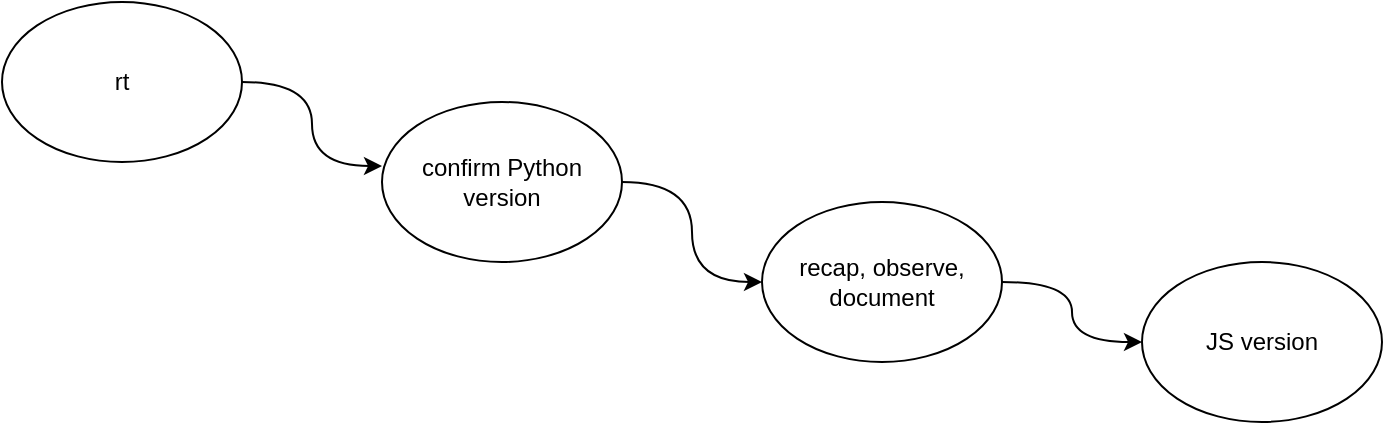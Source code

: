 <mxfile version="24.7.17" pages="2">
  <diagram name="rt" id="O7mYrDu618n3BfnBoB9S">
    <mxGraphModel dx="1100" dy="702" grid="1" gridSize="10" guides="1" tooltips="1" connect="1" arrows="1" fold="1" page="1" pageScale="1" pageWidth="1100" pageHeight="850" math="0" shadow="0">
      <root>
        <mxCell id="0" />
        <mxCell id="1" parent="0" />
        <mxCell id="AXu4ftmSUcKrBVO_GGe2-6" style="edgeStyle=orthogonalEdgeStyle;rounded=0;orthogonalLoop=1;jettySize=auto;html=1;exitX=1;exitY=0.5;exitDx=0;exitDy=0;entryX=0;entryY=0.5;entryDx=0;entryDy=0;curved=1;" edge="1" parent="1" source="AXu4ftmSUcKrBVO_GGe2-1" target="AXu4ftmSUcKrBVO_GGe2-2">
          <mxGeometry relative="1" as="geometry" />
        </mxCell>
        <mxCell id="AXu4ftmSUcKrBVO_GGe2-1" value="confirm Python version" style="ellipse;whiteSpace=wrap;html=1;" vertex="1" parent="1">
          <mxGeometry x="270" y="290" width="120" height="80" as="geometry" />
        </mxCell>
        <mxCell id="AXu4ftmSUcKrBVO_GGe2-7" style="edgeStyle=orthogonalEdgeStyle;shape=connector;curved=1;rounded=0;orthogonalLoop=1;jettySize=auto;html=1;exitX=1;exitY=0.5;exitDx=0;exitDy=0;entryX=0;entryY=0.5;entryDx=0;entryDy=0;strokeColor=default;align=center;verticalAlign=middle;fontFamily=Helvetica;fontSize=11;fontColor=default;labelBackgroundColor=default;endArrow=classic;" edge="1" parent="1" source="AXu4ftmSUcKrBVO_GGe2-2" target="AXu4ftmSUcKrBVO_GGe2-3">
          <mxGeometry relative="1" as="geometry" />
        </mxCell>
        <mxCell id="AXu4ftmSUcKrBVO_GGe2-2" value="recap, observe, document" style="ellipse;whiteSpace=wrap;html=1;" vertex="1" parent="1">
          <mxGeometry x="460" y="340" width="120" height="80" as="geometry" />
        </mxCell>
        <mxCell id="AXu4ftmSUcKrBVO_GGe2-3" value="JS version" style="ellipse;whiteSpace=wrap;html=1;" vertex="1" parent="1">
          <mxGeometry x="650" y="370" width="120" height="80" as="geometry" />
        </mxCell>
        <mxCell id="AXu4ftmSUcKrBVO_GGe2-4" value="rt" style="ellipse;whiteSpace=wrap;html=1;" vertex="1" parent="1">
          <mxGeometry x="80" y="240" width="120" height="80" as="geometry" />
        </mxCell>
        <mxCell id="AXu4ftmSUcKrBVO_GGe2-5" style="edgeStyle=orthogonalEdgeStyle;rounded=0;orthogonalLoop=1;jettySize=auto;html=1;exitX=1;exitY=0.5;exitDx=0;exitDy=0;entryX=0;entryY=0.4;entryDx=0;entryDy=0;entryPerimeter=0;curved=1;" edge="1" parent="1" source="AXu4ftmSUcKrBVO_GGe2-4" target="AXu4ftmSUcKrBVO_GGe2-1">
          <mxGeometry relative="1" as="geometry" />
        </mxCell>
      </root>
    </mxGraphModel>
  </diagram>
  <diagram id="RKfMRTMiVl5tel4u5GSG" name="REMics">
    <mxGraphModel dx="1100" dy="702" grid="1" gridSize="10" guides="1" tooltips="1" connect="1" arrows="1" fold="1" page="1" pageScale="1" pageWidth="1100" pageHeight="850" math="0" shadow="0">
      <root>
        <mxCell id="0" />
        <mxCell id="1" parent="0" />
        <mxCell id="k3-NBaS7gSeshNO5Wvry-6" value="" style="rounded=1;whiteSpace=wrap;html=1;fontFamily=Helvetica;fontSize=11;labelBackgroundColor=none;fillColor=#dae8fc;strokeColor=#6c8ebf;opacity=50;dashed=1;container=1;" vertex="1" parent="1">
          <mxGeometry x="280" y="120" width="370" height="430" as="geometry" />
        </mxCell>
        <mxCell id="k3-NBaS7gSeshNO5Wvry-2" value="no VM" style="ellipse;whiteSpace=wrap;html=1;sketch=1;curveFitting=1;jiggle=2;fillStyle=hachure;fillColor=#f8cecc;strokeColor=#b85450;labelBackgroundColor=none;" vertex="1" parent="k3-NBaS7gSeshNO5Wvry-6">
          <mxGeometry x="50" y="80.003" width="120" height="88.205" as="geometry" />
        </mxCell>
        <mxCell id="k3-NBaS7gSeshNO5Wvry-3" value="shared address space&lt;div&gt;(no MMU)&lt;/div&gt;" style="ellipse;whiteSpace=wrap;html=1;sketch=1;curveFitting=1;jiggle=2;fillStyle=hachure;fillColor=#f8cecc;strokeColor=#b85450;labelBackgroundColor=none;" vertex="1" parent="k3-NBaS7gSeshNO5Wvry-6">
          <mxGeometry x="50" y="201.285" width="120" height="88.205" as="geometry" />
        </mxCell>
        <mxCell id="k3-NBaS7gSeshNO5Wvry-4" value="no context switching" style="ellipse;whiteSpace=wrap;html=1;sketch=1;curveFitting=1;jiggle=2;fillStyle=hachure;fillColor=#f8cecc;strokeColor=#b85450;labelBackgroundColor=none;" vertex="1" parent="k3-NBaS7gSeshNO5Wvry-6">
          <mxGeometry x="40" y="308.718" width="120" height="88.205" as="geometry" />
        </mxCell>
        <mxCell id="k3-NBaS7gSeshNO5Wvry-5" value="no &quot;concurrency&quot;" style="ellipse;whiteSpace=wrap;html=1;sketch=1;curveFitting=1;jiggle=2;fillStyle=hachure;fillColor=#f8cecc;strokeColor=#b85450;labelBackgroundColor=none;" vertex="1" parent="k3-NBaS7gSeshNO5Wvry-6">
          <mxGeometry x="200" y="308.718" width="120" height="88.205" as="geometry" />
        </mxCell>
        <mxCell id="k3-NBaS7gSeshNO5Wvry-7" value="missing" style="rounded=1;whiteSpace=wrap;html=1;fontFamily=Helvetica;fontSize=11;labelBackgroundColor=none;sketch=1;curveFitting=1;jiggle=2;fillStyle=cross-hatch;fillColor=#f8cecc;strokeColor=#b85450;" vertex="1" parent="k3-NBaS7gSeshNO5Wvry-6">
          <mxGeometry x="125" y="20" width="120" height="30" as="geometry" />
        </mxCell>
        <mxCell id="k3-NBaS7gSeshNO5Wvry-1" value="REMics" style="ellipse;whiteSpace=wrap;html=1;labelBackgroundColor=none;sketch=1;curveFitting=1;jiggle=2;" vertex="1" parent="1">
          <mxGeometry x="80" y="160" width="120" height="80" as="geometry" />
        </mxCell>
        <mxCell id="k3-NBaS7gSeshNO5Wvry-8" style="edgeStyle=orthogonalEdgeStyle;shape=connector;curved=1;rounded=0;orthogonalLoop=1;jettySize=auto;html=1;entryX=-0.005;entryY=0.186;entryDx=0;entryDy=0;entryPerimeter=0;strokeColor=default;align=center;verticalAlign=middle;fontFamily=Helvetica;fontSize=11;fontColor=default;labelBackgroundColor=none;endArrow=classic;" edge="1" parent="1" source="k3-NBaS7gSeshNO5Wvry-1" target="k3-NBaS7gSeshNO5Wvry-6">
          <mxGeometry relative="1" as="geometry" />
        </mxCell>
      </root>
    </mxGraphModel>
  </diagram>
</mxfile>
